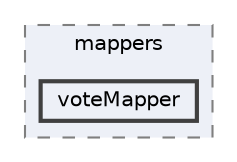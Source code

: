 digraph "src/main/java/com/master1/planningpoker/mappers/voteMapper"
{
 // LATEX_PDF_SIZE
  bgcolor="transparent";
  edge [fontname=Helvetica,fontsize=10,labelfontname=Helvetica,labelfontsize=10];
  node [fontname=Helvetica,fontsize=10,shape=box,height=0.2,width=0.4];
  compound=true
  subgraph clusterdir_eb008b921d41db6d99ea160abc18f949 {
    graph [ bgcolor="#edf0f7", pencolor="grey50", label="mappers", fontname=Helvetica,fontsize=10 style="filled,dashed", URL="dir_eb008b921d41db6d99ea160abc18f949.html",tooltip=""]
  dir_14b737a6fdece6d22415d7e9541b1f6d [label="voteMapper", fillcolor="#edf0f7", color="grey25", style="filled,bold", URL="dir_14b737a6fdece6d22415d7e9541b1f6d.html",tooltip=""];
  }
}

